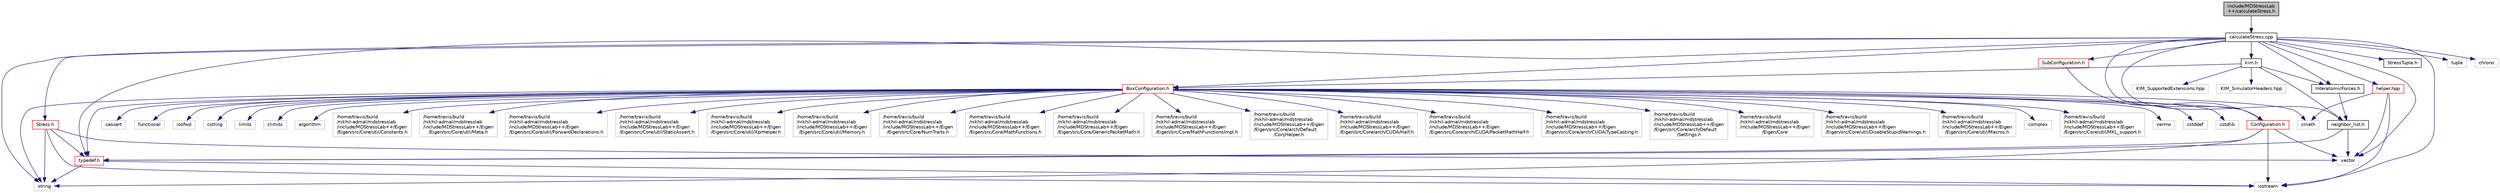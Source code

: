 digraph "include/MDStressLab++/calculateStress.h"
{
  edge [fontname="Helvetica",fontsize="10",labelfontname="Helvetica",labelfontsize="10"];
  node [fontname="Helvetica",fontsize="10",shape=record];
  Node1 [label="include/MDStressLab\l++/calculateStress.h",height=0.2,width=0.4,color="black", fillcolor="grey75", style="filled", fontcolor="black"];
  Node1 -> Node2 [color="midnightblue",fontsize="10",style="solid",fontname="Helvetica"];
  Node2 [label="calculateStress.cpp",height=0.2,width=0.4,color="black", fillcolor="white", style="filled",URL="$calculateStress_8cpp.html"];
  Node2 -> Node3 [color="midnightblue",fontsize="10",style="solid",fontname="Helvetica"];
  Node3 [label="string",height=0.2,width=0.4,color="grey75", fillcolor="white", style="filled"];
  Node2 -> Node4 [color="midnightblue",fontsize="10",style="solid",fontname="Helvetica"];
  Node4 [label="iostream",height=0.2,width=0.4,color="grey75", fillcolor="white", style="filled"];
  Node2 -> Node5 [color="midnightblue",fontsize="10",style="solid",fontname="Helvetica"];
  Node5 [label="vector",height=0.2,width=0.4,color="grey75", fillcolor="white", style="filled"];
  Node2 -> Node6 [color="midnightblue",fontsize="10",style="solid",fontname="Helvetica"];
  Node6 [label="neighbor_list.h",height=0.2,width=0.4,color="black", fillcolor="white", style="filled",URL="$neighbor__list_8h.html"];
  Node6 -> Node5 [color="midnightblue",fontsize="10",style="solid",fontname="Helvetica"];
  Node6 -> Node7 [color="midnightblue",fontsize="10",style="solid",fontname="Helvetica"];
  Node7 [label="typedef.h",height=0.2,width=0.4,color="red", fillcolor="white", style="filled",URL="$typedef_8h.html"];
  Node7 -> Node3 [color="midnightblue",fontsize="10",style="solid",fontname="Helvetica"];
  Node7 -> Node4 [color="midnightblue",fontsize="10",style="solid",fontname="Helvetica"];
  Node2 -> Node8 [color="midnightblue",fontsize="10",style="solid",fontname="Helvetica"];
  Node8 [label="InteratomicForces.h",height=0.2,width=0.4,color="black", fillcolor="white", style="filled",URL="$InteratomicForces_8h.html"];
  Node8 -> Node6 [color="midnightblue",fontsize="10",style="solid",fontname="Helvetica"];
  Node2 -> Node9 [color="midnightblue",fontsize="10",style="solid",fontname="Helvetica"];
  Node9 [label="kim.h",height=0.2,width=0.4,color="black", fillcolor="white", style="filled",URL="$kim_8h.html"];
  Node9 -> Node10 [color="midnightblue",fontsize="10",style="solid",fontname="Helvetica"];
  Node10 [label="KIM_SimulatorHeaders.hpp",height=0.2,width=0.4,color="grey75", fillcolor="white", style="filled"];
  Node9 -> Node11 [color="midnightblue",fontsize="10",style="solid",fontname="Helvetica"];
  Node11 [label="KIM_SupportedExtensions.hpp",height=0.2,width=0.4,color="grey75", fillcolor="white", style="filled"];
  Node9 -> Node12 [color="midnightblue",fontsize="10",style="solid",fontname="Helvetica"];
  Node12 [label="BoxConfiguration.h",height=0.2,width=0.4,color="red", fillcolor="white", style="filled",URL="$BoxConfiguration_8h.html"];
  Node12 -> Node7 [color="midnightblue",fontsize="10",style="solid",fontname="Helvetica"];
  Node12 -> Node13 [color="midnightblue",fontsize="10",style="solid",fontname="Helvetica"];
  Node13 [label="/home/travis/build\l/nikhil-admal/mdstresslab\l/include/MDStressLab++/Eigen\l/Eigen/Core",height=0.2,width=0.4,color="grey75", fillcolor="white", style="filled"];
  Node12 -> Node14 [color="midnightblue",fontsize="10",style="solid",fontname="Helvetica"];
  Node14 [label="/home/travis/build\l/nikhil-admal/mdstresslab\l/include/MDStressLab++/Eigen\l/Eigen/src/Core/util/DisableStupidWarnings.h",height=0.2,width=0.4,color="grey75", fillcolor="white", style="filled"];
  Node12 -> Node15 [color="midnightblue",fontsize="10",style="solid",fontname="Helvetica"];
  Node15 [label="/home/travis/build\l/nikhil-admal/mdstresslab\l/include/MDStressLab++/Eigen\l/Eigen/src/Core/util/Macros.h",height=0.2,width=0.4,color="grey75", fillcolor="white", style="filled"];
  Node12 -> Node16 [color="midnightblue",fontsize="10",style="solid",fontname="Helvetica"];
  Node16 [label="complex",height=0.2,width=0.4,color="grey75", fillcolor="white", style="filled"];
  Node12 -> Node17 [color="midnightblue",fontsize="10",style="solid",fontname="Helvetica"];
  Node17 [label="/home/travis/build\l/nikhil-admal/mdstresslab\l/include/MDStressLab++/Eigen\l/Eigen/src/Core/util/MKL_support.h",height=0.2,width=0.4,color="grey75", fillcolor="white", style="filled"];
  Node12 -> Node18 [color="midnightblue",fontsize="10",style="solid",fontname="Helvetica"];
  Node18 [label="cerrno",height=0.2,width=0.4,color="grey75", fillcolor="white", style="filled"];
  Node12 -> Node19 [color="midnightblue",fontsize="10",style="solid",fontname="Helvetica"];
  Node19 [label="cstddef",height=0.2,width=0.4,color="grey75", fillcolor="white", style="filled"];
  Node12 -> Node20 [color="midnightblue",fontsize="10",style="solid",fontname="Helvetica"];
  Node20 [label="cstdlib",height=0.2,width=0.4,color="grey75", fillcolor="white", style="filled"];
  Node12 -> Node21 [color="midnightblue",fontsize="10",style="solid",fontname="Helvetica"];
  Node21 [label="cmath",height=0.2,width=0.4,color="grey75", fillcolor="white", style="filled"];
  Node12 -> Node22 [color="midnightblue",fontsize="10",style="solid",fontname="Helvetica"];
  Node22 [label="cassert",height=0.2,width=0.4,color="grey75", fillcolor="white", style="filled"];
  Node12 -> Node23 [color="midnightblue",fontsize="10",style="solid",fontname="Helvetica"];
  Node23 [label="functional",height=0.2,width=0.4,color="grey75", fillcolor="white", style="filled"];
  Node12 -> Node24 [color="midnightblue",fontsize="10",style="solid",fontname="Helvetica"];
  Node24 [label="iosfwd",height=0.2,width=0.4,color="grey75", fillcolor="white", style="filled"];
  Node12 -> Node25 [color="midnightblue",fontsize="10",style="solid",fontname="Helvetica"];
  Node25 [label="cstring",height=0.2,width=0.4,color="grey75", fillcolor="white", style="filled"];
  Node12 -> Node3 [color="midnightblue",fontsize="10",style="solid",fontname="Helvetica"];
  Node12 -> Node26 [color="midnightblue",fontsize="10",style="solid",fontname="Helvetica"];
  Node26 [label="limits",height=0.2,width=0.4,color="grey75", fillcolor="white", style="filled"];
  Node12 -> Node27 [color="midnightblue",fontsize="10",style="solid",fontname="Helvetica"];
  Node27 [label="climits",height=0.2,width=0.4,color="grey75", fillcolor="white", style="filled"];
  Node12 -> Node28 [color="midnightblue",fontsize="10",style="solid",fontname="Helvetica"];
  Node28 [label="algorithm",height=0.2,width=0.4,color="grey75", fillcolor="white", style="filled"];
  Node12 -> Node29 [color="midnightblue",fontsize="10",style="solid",fontname="Helvetica"];
  Node29 [label="/home/travis/build\l/nikhil-admal/mdstresslab\l/include/MDStressLab++/Eigen\l/Eigen/src/Core/util/Constants.h",height=0.2,width=0.4,color="grey75", fillcolor="white", style="filled"];
  Node12 -> Node30 [color="midnightblue",fontsize="10",style="solid",fontname="Helvetica"];
  Node30 [label="/home/travis/build\l/nikhil-admal/mdstresslab\l/include/MDStressLab++/Eigen\l/Eigen/src/Core/util/Meta.h",height=0.2,width=0.4,color="grey75", fillcolor="white", style="filled"];
  Node12 -> Node31 [color="midnightblue",fontsize="10",style="solid",fontname="Helvetica"];
  Node31 [label="/home/travis/build\l/nikhil-admal/mdstresslab\l/include/MDStressLab++/Eigen\l/Eigen/src/Core/util/ForwardDeclarations.h",height=0.2,width=0.4,color="grey75", fillcolor="white", style="filled"];
  Node12 -> Node32 [color="midnightblue",fontsize="10",style="solid",fontname="Helvetica"];
  Node32 [label="/home/travis/build\l/nikhil-admal/mdstresslab\l/include/MDStressLab++/Eigen\l/Eigen/src/Core/util/StaticAssert.h",height=0.2,width=0.4,color="grey75", fillcolor="white", style="filled"];
  Node12 -> Node33 [color="midnightblue",fontsize="10",style="solid",fontname="Helvetica"];
  Node33 [label="/home/travis/build\l/nikhil-admal/mdstresslab\l/include/MDStressLab++/Eigen\l/Eigen/src/Core/util/XprHelper.h",height=0.2,width=0.4,color="grey75", fillcolor="white", style="filled"];
  Node12 -> Node34 [color="midnightblue",fontsize="10",style="solid",fontname="Helvetica"];
  Node34 [label="/home/travis/build\l/nikhil-admal/mdstresslab\l/include/MDStressLab++/Eigen\l/Eigen/src/Core/util/Memory.h",height=0.2,width=0.4,color="grey75", fillcolor="white", style="filled"];
  Node12 -> Node35 [color="midnightblue",fontsize="10",style="solid",fontname="Helvetica"];
  Node35 [label="/home/travis/build\l/nikhil-admal/mdstresslab\l/include/MDStressLab++/Eigen\l/Eigen/src/Core/NumTraits.h",height=0.2,width=0.4,color="grey75", fillcolor="white", style="filled"];
  Node12 -> Node36 [color="midnightblue",fontsize="10",style="solid",fontname="Helvetica"];
  Node36 [label="/home/travis/build\l/nikhil-admal/mdstresslab\l/include/MDStressLab++/Eigen\l/Eigen/src/Core/MathFunctions.h",height=0.2,width=0.4,color="grey75", fillcolor="white", style="filled"];
  Node12 -> Node37 [color="midnightblue",fontsize="10",style="solid",fontname="Helvetica"];
  Node37 [label="/home/travis/build\l/nikhil-admal/mdstresslab\l/include/MDStressLab++/Eigen\l/Eigen/src/Core/GenericPacketMath.h",height=0.2,width=0.4,color="grey75", fillcolor="white", style="filled"];
  Node12 -> Node38 [color="midnightblue",fontsize="10",style="solid",fontname="Helvetica"];
  Node38 [label="/home/travis/build\l/nikhil-admal/mdstresslab\l/include/MDStressLab++/Eigen\l/Eigen/src/Core/MathFunctionsImpl.h",height=0.2,width=0.4,color="grey75", fillcolor="white", style="filled"];
  Node12 -> Node39 [color="midnightblue",fontsize="10",style="solid",fontname="Helvetica"];
  Node39 [label="/home/travis/build\l/nikhil-admal/mdstresslab\l/include/MDStressLab++/Eigen\l/Eigen/src/Core/arch/Default\l/ConjHelper.h",height=0.2,width=0.4,color="grey75", fillcolor="white", style="filled"];
  Node12 -> Node40 [color="midnightblue",fontsize="10",style="solid",fontname="Helvetica"];
  Node40 [label="/home/travis/build\l/nikhil-admal/mdstresslab\l/include/MDStressLab++/Eigen\l/Eigen/src/Core/arch/CUDA/Half.h",height=0.2,width=0.4,color="grey75", fillcolor="white", style="filled"];
  Node12 -> Node41 [color="midnightblue",fontsize="10",style="solid",fontname="Helvetica"];
  Node41 [label="/home/travis/build\l/nikhil-admal/mdstresslab\l/include/MDStressLab++/Eigen\l/Eigen/src/Core/arch/CUDA/PacketMathHalf.h",height=0.2,width=0.4,color="grey75", fillcolor="white", style="filled"];
  Node12 -> Node42 [color="midnightblue",fontsize="10",style="solid",fontname="Helvetica"];
  Node42 [label="/home/travis/build\l/nikhil-admal/mdstresslab\l/include/MDStressLab++/Eigen\l/Eigen/src/Core/arch/CUDA/TypeCasting.h",height=0.2,width=0.4,color="grey75", fillcolor="white", style="filled"];
  Node12 -> Node43 [color="midnightblue",fontsize="10",style="solid",fontname="Helvetica"];
  Node43 [label="/home/travis/build\l/nikhil-admal/mdstresslab\l/include/MDStressLab++/Eigen\l/Eigen/src/Core/arch/Default\l/Settings.h",height=0.2,width=0.4,color="grey75", fillcolor="white", style="filled"];
  Node12 -> Node44 [color="midnightblue",fontsize="10",style="solid",fontname="Helvetica"];
  Node44 [label="Configuration.h",height=0.2,width=0.4,color="red", fillcolor="white", style="filled",URL="$Configuration_8h.html"];
  Node44 -> Node5 [color="midnightblue",fontsize="10",style="solid",fontname="Helvetica"];
  Node44 -> Node3 [color="midnightblue",fontsize="10",style="solid",fontname="Helvetica"];
  Node44 -> Node7 [color="midnightblue",fontsize="10",style="solid",fontname="Helvetica"];
  Node44 -> Node4 [color="midnightblue",fontsize="10",style="solid",fontname="Helvetica"];
  Node9 -> Node6 [color="midnightblue",fontsize="10",style="solid",fontname="Helvetica"];
  Node9 -> Node8 [color="midnightblue",fontsize="10",style="solid",fontname="Helvetica"];
  Node2 -> Node12 [color="midnightblue",fontsize="10",style="solid",fontname="Helvetica"];
  Node2 -> Node44 [color="midnightblue",fontsize="10",style="solid",fontname="Helvetica"];
  Node2 -> Node45 [color="midnightblue",fontsize="10",style="solid",fontname="Helvetica"];
  Node45 [label="SubConfiguration.h",height=0.2,width=0.4,color="red", fillcolor="white", style="filled",URL="$SubConfiguration_8h.html"];
  Node45 -> Node44 [color="midnightblue",fontsize="10",style="solid",fontname="Helvetica"];
  Node2 -> Node46 [color="midnightblue",fontsize="10",style="solid",fontname="Helvetica"];
  Node46 [label="Stress.h",height=0.2,width=0.4,color="red", fillcolor="white", style="filled",URL="$Stress_8h.html"];
  Node46 -> Node5 [color="midnightblue",fontsize="10",style="solid",fontname="Helvetica"];
  Node46 -> Node7 [color="midnightblue",fontsize="10",style="solid",fontname="Helvetica"];
  Node46 -> Node3 [color="midnightblue",fontsize="10",style="solid",fontname="Helvetica"];
  Node46 -> Node4 [color="midnightblue",fontsize="10",style="solid",fontname="Helvetica"];
  Node2 -> Node7 [color="midnightblue",fontsize="10",style="solid",fontname="Helvetica"];
  Node2 -> Node47 [color="midnightblue",fontsize="10",style="solid",fontname="Helvetica"];
  Node47 [label="StressTuple.h",height=0.2,width=0.4,color="black", fillcolor="white", style="filled",URL="$StressTuple_8h.html"];
  Node2 -> Node48 [color="midnightblue",fontsize="10",style="solid",fontname="Helvetica"];
  Node48 [label="helper.hpp",height=0.2,width=0.4,color="red", fillcolor="white", style="filled",URL="$helper_8hpp.html"];
  Node48 -> Node21 [color="midnightblue",fontsize="10",style="solid",fontname="Helvetica"];
  Node48 -> Node4 [color="midnightblue",fontsize="10",style="solid",fontname="Helvetica"];
  Node48 -> Node5 [color="midnightblue",fontsize="10",style="solid",fontname="Helvetica"];
  Node2 -> Node49 [color="midnightblue",fontsize="10",style="solid",fontname="Helvetica"];
  Node49 [label="tuple",height=0.2,width=0.4,color="grey75", fillcolor="white", style="filled"];
  Node2 -> Node50 [color="midnightblue",fontsize="10",style="solid",fontname="Helvetica"];
  Node50 [label="chrono",height=0.2,width=0.4,color="grey75", fillcolor="white", style="filled"];
}
